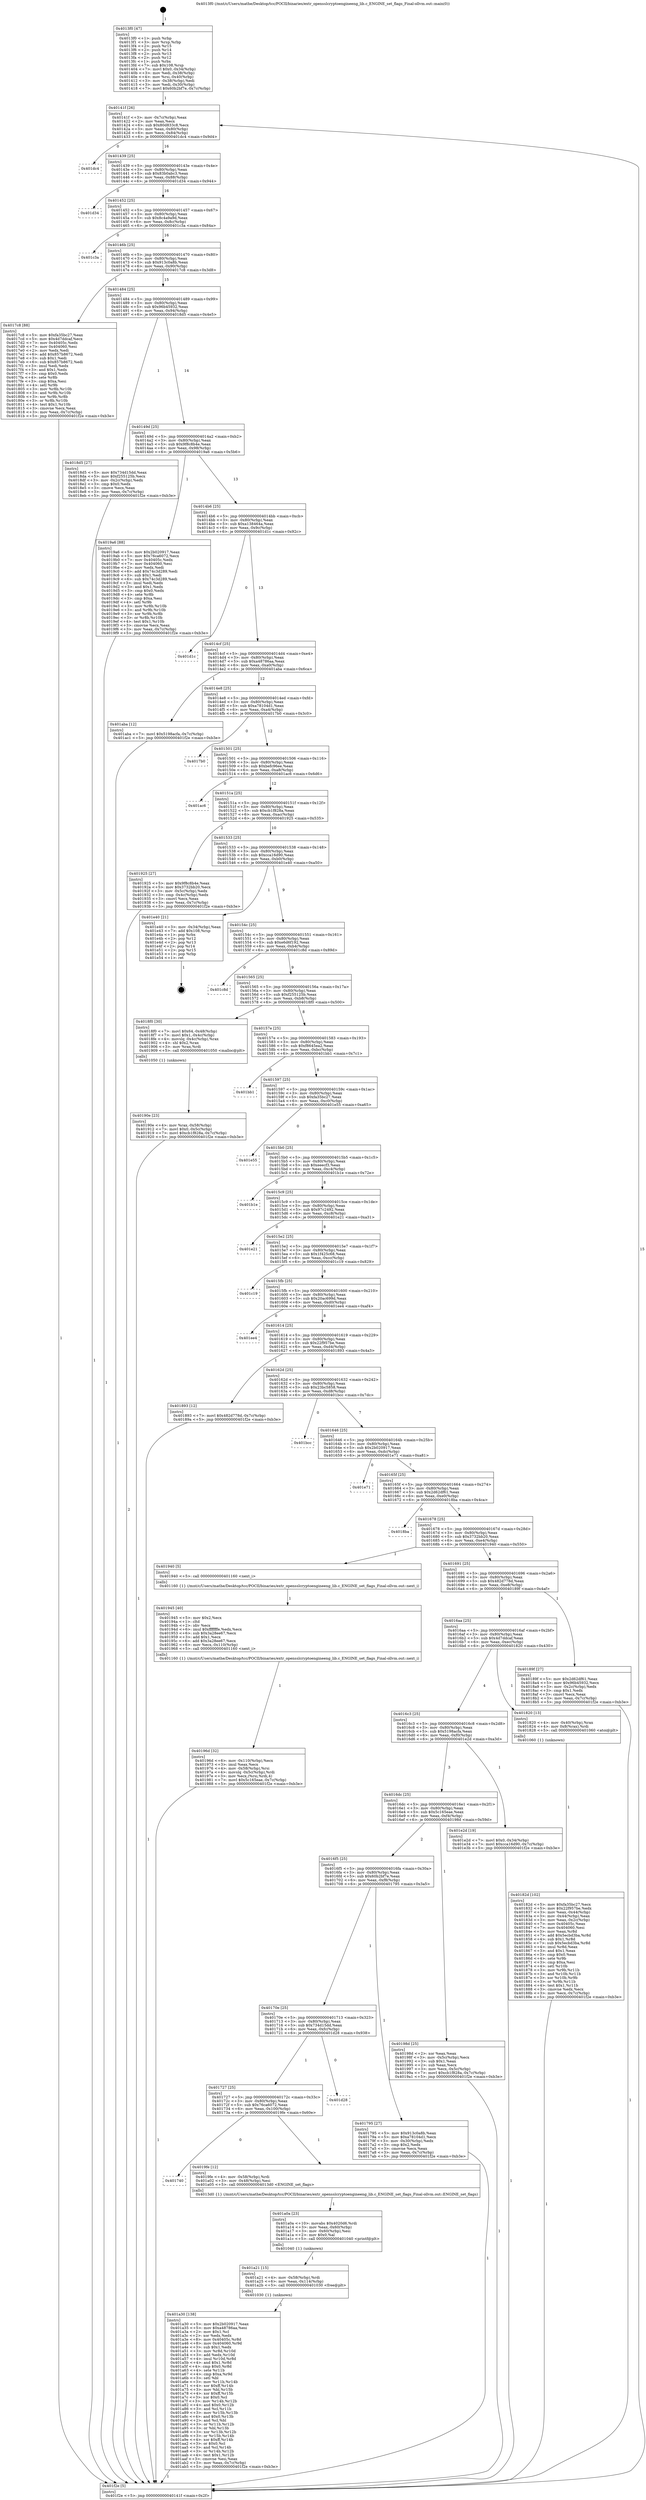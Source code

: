 digraph "0x4013f0" {
  label = "0x4013f0 (/mnt/c/Users/mathe/Desktop/tcc/POCII/binaries/extr_opensslcryptoengineeng_lib.c_ENGINE_set_flags_Final-ollvm.out::main(0))"
  labelloc = "t"
  node[shape=record]

  Entry [label="",width=0.3,height=0.3,shape=circle,fillcolor=black,style=filled]
  "0x40141f" [label="{
     0x40141f [26]\l
     | [instrs]\l
     &nbsp;&nbsp;0x40141f \<+3\>: mov -0x7c(%rbp),%eax\l
     &nbsp;&nbsp;0x401422 \<+2\>: mov %eax,%ecx\l
     &nbsp;&nbsp;0x401424 \<+6\>: sub $0x80d833c8,%ecx\l
     &nbsp;&nbsp;0x40142a \<+3\>: mov %eax,-0x80(%rbp)\l
     &nbsp;&nbsp;0x40142d \<+6\>: mov %ecx,-0x84(%rbp)\l
     &nbsp;&nbsp;0x401433 \<+6\>: je 0000000000401dc4 \<main+0x9d4\>\l
  }"]
  "0x401dc4" [label="{
     0x401dc4\l
  }", style=dashed]
  "0x401439" [label="{
     0x401439 [25]\l
     | [instrs]\l
     &nbsp;&nbsp;0x401439 \<+5\>: jmp 000000000040143e \<main+0x4e\>\l
     &nbsp;&nbsp;0x40143e \<+3\>: mov -0x80(%rbp),%eax\l
     &nbsp;&nbsp;0x401441 \<+5\>: sub $0x83b0abc3,%eax\l
     &nbsp;&nbsp;0x401446 \<+6\>: mov %eax,-0x88(%rbp)\l
     &nbsp;&nbsp;0x40144c \<+6\>: je 0000000000401d34 \<main+0x944\>\l
  }"]
  Exit [label="",width=0.3,height=0.3,shape=circle,fillcolor=black,style=filled,peripheries=2]
  "0x401d34" [label="{
     0x401d34\l
  }", style=dashed]
  "0x401452" [label="{
     0x401452 [25]\l
     | [instrs]\l
     &nbsp;&nbsp;0x401452 \<+5\>: jmp 0000000000401457 \<main+0x67\>\l
     &nbsp;&nbsp;0x401457 \<+3\>: mov -0x80(%rbp),%eax\l
     &nbsp;&nbsp;0x40145a \<+5\>: sub $0x8c4a9a9d,%eax\l
     &nbsp;&nbsp;0x40145f \<+6\>: mov %eax,-0x8c(%rbp)\l
     &nbsp;&nbsp;0x401465 \<+6\>: je 0000000000401c3a \<main+0x84a\>\l
  }"]
  "0x401a30" [label="{
     0x401a30 [138]\l
     | [instrs]\l
     &nbsp;&nbsp;0x401a30 \<+5\>: mov $0x2b020917,%eax\l
     &nbsp;&nbsp;0x401a35 \<+5\>: mov $0xa48786aa,%esi\l
     &nbsp;&nbsp;0x401a3a \<+2\>: mov $0x1,%cl\l
     &nbsp;&nbsp;0x401a3c \<+2\>: xor %edx,%edx\l
     &nbsp;&nbsp;0x401a3e \<+8\>: mov 0x40405c,%r8d\l
     &nbsp;&nbsp;0x401a46 \<+8\>: mov 0x404060,%r9d\l
     &nbsp;&nbsp;0x401a4e \<+3\>: sub $0x1,%edx\l
     &nbsp;&nbsp;0x401a51 \<+3\>: mov %r8d,%r10d\l
     &nbsp;&nbsp;0x401a54 \<+3\>: add %edx,%r10d\l
     &nbsp;&nbsp;0x401a57 \<+4\>: imul %r10d,%r8d\l
     &nbsp;&nbsp;0x401a5b \<+4\>: and $0x1,%r8d\l
     &nbsp;&nbsp;0x401a5f \<+4\>: cmp $0x0,%r8d\l
     &nbsp;&nbsp;0x401a63 \<+4\>: sete %r11b\l
     &nbsp;&nbsp;0x401a67 \<+4\>: cmp $0xa,%r9d\l
     &nbsp;&nbsp;0x401a6b \<+3\>: setl %bl\l
     &nbsp;&nbsp;0x401a6e \<+3\>: mov %r11b,%r14b\l
     &nbsp;&nbsp;0x401a71 \<+4\>: xor $0xff,%r14b\l
     &nbsp;&nbsp;0x401a75 \<+3\>: mov %bl,%r15b\l
     &nbsp;&nbsp;0x401a78 \<+4\>: xor $0xff,%r15b\l
     &nbsp;&nbsp;0x401a7c \<+3\>: xor $0x0,%cl\l
     &nbsp;&nbsp;0x401a7f \<+3\>: mov %r14b,%r12b\l
     &nbsp;&nbsp;0x401a82 \<+4\>: and $0x0,%r12b\l
     &nbsp;&nbsp;0x401a86 \<+3\>: and %cl,%r11b\l
     &nbsp;&nbsp;0x401a89 \<+3\>: mov %r15b,%r13b\l
     &nbsp;&nbsp;0x401a8c \<+4\>: and $0x0,%r13b\l
     &nbsp;&nbsp;0x401a90 \<+2\>: and %cl,%bl\l
     &nbsp;&nbsp;0x401a92 \<+3\>: or %r11b,%r12b\l
     &nbsp;&nbsp;0x401a95 \<+3\>: or %bl,%r13b\l
     &nbsp;&nbsp;0x401a98 \<+3\>: xor %r13b,%r12b\l
     &nbsp;&nbsp;0x401a9b \<+3\>: or %r15b,%r14b\l
     &nbsp;&nbsp;0x401a9e \<+4\>: xor $0xff,%r14b\l
     &nbsp;&nbsp;0x401aa2 \<+3\>: or $0x0,%cl\l
     &nbsp;&nbsp;0x401aa5 \<+3\>: and %cl,%r14b\l
     &nbsp;&nbsp;0x401aa8 \<+3\>: or %r14b,%r12b\l
     &nbsp;&nbsp;0x401aab \<+4\>: test $0x1,%r12b\l
     &nbsp;&nbsp;0x401aaf \<+3\>: cmovne %esi,%eax\l
     &nbsp;&nbsp;0x401ab2 \<+3\>: mov %eax,-0x7c(%rbp)\l
     &nbsp;&nbsp;0x401ab5 \<+5\>: jmp 0000000000401f2e \<main+0xb3e\>\l
  }"]
  "0x401c3a" [label="{
     0x401c3a\l
  }", style=dashed]
  "0x40146b" [label="{
     0x40146b [25]\l
     | [instrs]\l
     &nbsp;&nbsp;0x40146b \<+5\>: jmp 0000000000401470 \<main+0x80\>\l
     &nbsp;&nbsp;0x401470 \<+3\>: mov -0x80(%rbp),%eax\l
     &nbsp;&nbsp;0x401473 \<+5\>: sub $0x913c0a8b,%eax\l
     &nbsp;&nbsp;0x401478 \<+6\>: mov %eax,-0x90(%rbp)\l
     &nbsp;&nbsp;0x40147e \<+6\>: je 00000000004017c8 \<main+0x3d8\>\l
  }"]
  "0x401a21" [label="{
     0x401a21 [15]\l
     | [instrs]\l
     &nbsp;&nbsp;0x401a21 \<+4\>: mov -0x58(%rbp),%rdi\l
     &nbsp;&nbsp;0x401a25 \<+6\>: mov %eax,-0x114(%rbp)\l
     &nbsp;&nbsp;0x401a2b \<+5\>: call 0000000000401030 \<free@plt\>\l
     | [calls]\l
     &nbsp;&nbsp;0x401030 \{1\} (unknown)\l
  }"]
  "0x4017c8" [label="{
     0x4017c8 [88]\l
     | [instrs]\l
     &nbsp;&nbsp;0x4017c8 \<+5\>: mov $0xfa35bc27,%eax\l
     &nbsp;&nbsp;0x4017cd \<+5\>: mov $0x4d7ddcaf,%ecx\l
     &nbsp;&nbsp;0x4017d2 \<+7\>: mov 0x40405c,%edx\l
     &nbsp;&nbsp;0x4017d9 \<+7\>: mov 0x404060,%esi\l
     &nbsp;&nbsp;0x4017e0 \<+2\>: mov %edx,%edi\l
     &nbsp;&nbsp;0x4017e2 \<+6\>: add $0x857b8672,%edi\l
     &nbsp;&nbsp;0x4017e8 \<+3\>: sub $0x1,%edi\l
     &nbsp;&nbsp;0x4017eb \<+6\>: sub $0x857b8672,%edi\l
     &nbsp;&nbsp;0x4017f1 \<+3\>: imul %edi,%edx\l
     &nbsp;&nbsp;0x4017f4 \<+3\>: and $0x1,%edx\l
     &nbsp;&nbsp;0x4017f7 \<+3\>: cmp $0x0,%edx\l
     &nbsp;&nbsp;0x4017fa \<+4\>: sete %r8b\l
     &nbsp;&nbsp;0x4017fe \<+3\>: cmp $0xa,%esi\l
     &nbsp;&nbsp;0x401801 \<+4\>: setl %r9b\l
     &nbsp;&nbsp;0x401805 \<+3\>: mov %r8b,%r10b\l
     &nbsp;&nbsp;0x401808 \<+3\>: and %r9b,%r10b\l
     &nbsp;&nbsp;0x40180b \<+3\>: xor %r9b,%r8b\l
     &nbsp;&nbsp;0x40180e \<+3\>: or %r8b,%r10b\l
     &nbsp;&nbsp;0x401811 \<+4\>: test $0x1,%r10b\l
     &nbsp;&nbsp;0x401815 \<+3\>: cmovne %ecx,%eax\l
     &nbsp;&nbsp;0x401818 \<+3\>: mov %eax,-0x7c(%rbp)\l
     &nbsp;&nbsp;0x40181b \<+5\>: jmp 0000000000401f2e \<main+0xb3e\>\l
  }"]
  "0x401484" [label="{
     0x401484 [25]\l
     | [instrs]\l
     &nbsp;&nbsp;0x401484 \<+5\>: jmp 0000000000401489 \<main+0x99\>\l
     &nbsp;&nbsp;0x401489 \<+3\>: mov -0x80(%rbp),%eax\l
     &nbsp;&nbsp;0x40148c \<+5\>: sub $0x96b45932,%eax\l
     &nbsp;&nbsp;0x401491 \<+6\>: mov %eax,-0x94(%rbp)\l
     &nbsp;&nbsp;0x401497 \<+6\>: je 00000000004018d5 \<main+0x4e5\>\l
  }"]
  "0x401a0a" [label="{
     0x401a0a [23]\l
     | [instrs]\l
     &nbsp;&nbsp;0x401a0a \<+10\>: movabs $0x4020d6,%rdi\l
     &nbsp;&nbsp;0x401a14 \<+3\>: mov %eax,-0x60(%rbp)\l
     &nbsp;&nbsp;0x401a17 \<+3\>: mov -0x60(%rbp),%esi\l
     &nbsp;&nbsp;0x401a1a \<+2\>: mov $0x0,%al\l
     &nbsp;&nbsp;0x401a1c \<+5\>: call 0000000000401040 \<printf@plt\>\l
     | [calls]\l
     &nbsp;&nbsp;0x401040 \{1\} (unknown)\l
  }"]
  "0x4018d5" [label="{
     0x4018d5 [27]\l
     | [instrs]\l
     &nbsp;&nbsp;0x4018d5 \<+5\>: mov $0x734d15dd,%eax\l
     &nbsp;&nbsp;0x4018da \<+5\>: mov $0xf255125b,%ecx\l
     &nbsp;&nbsp;0x4018df \<+3\>: mov -0x2c(%rbp),%edx\l
     &nbsp;&nbsp;0x4018e2 \<+3\>: cmp $0x0,%edx\l
     &nbsp;&nbsp;0x4018e5 \<+3\>: cmove %ecx,%eax\l
     &nbsp;&nbsp;0x4018e8 \<+3\>: mov %eax,-0x7c(%rbp)\l
     &nbsp;&nbsp;0x4018eb \<+5\>: jmp 0000000000401f2e \<main+0xb3e\>\l
  }"]
  "0x40149d" [label="{
     0x40149d [25]\l
     | [instrs]\l
     &nbsp;&nbsp;0x40149d \<+5\>: jmp 00000000004014a2 \<main+0xb2\>\l
     &nbsp;&nbsp;0x4014a2 \<+3\>: mov -0x80(%rbp),%eax\l
     &nbsp;&nbsp;0x4014a5 \<+5\>: sub $0x9f8c8b4e,%eax\l
     &nbsp;&nbsp;0x4014aa \<+6\>: mov %eax,-0x98(%rbp)\l
     &nbsp;&nbsp;0x4014b0 \<+6\>: je 00000000004019a6 \<main+0x5b6\>\l
  }"]
  "0x401740" [label="{
     0x401740\l
  }", style=dashed]
  "0x4019a6" [label="{
     0x4019a6 [88]\l
     | [instrs]\l
     &nbsp;&nbsp;0x4019a6 \<+5\>: mov $0x2b020917,%eax\l
     &nbsp;&nbsp;0x4019ab \<+5\>: mov $0x76ca6072,%ecx\l
     &nbsp;&nbsp;0x4019b0 \<+7\>: mov 0x40405c,%edx\l
     &nbsp;&nbsp;0x4019b7 \<+7\>: mov 0x404060,%esi\l
     &nbsp;&nbsp;0x4019be \<+2\>: mov %edx,%edi\l
     &nbsp;&nbsp;0x4019c0 \<+6\>: add $0x74c3d289,%edi\l
     &nbsp;&nbsp;0x4019c6 \<+3\>: sub $0x1,%edi\l
     &nbsp;&nbsp;0x4019c9 \<+6\>: sub $0x74c3d289,%edi\l
     &nbsp;&nbsp;0x4019cf \<+3\>: imul %edi,%edx\l
     &nbsp;&nbsp;0x4019d2 \<+3\>: and $0x1,%edx\l
     &nbsp;&nbsp;0x4019d5 \<+3\>: cmp $0x0,%edx\l
     &nbsp;&nbsp;0x4019d8 \<+4\>: sete %r8b\l
     &nbsp;&nbsp;0x4019dc \<+3\>: cmp $0xa,%esi\l
     &nbsp;&nbsp;0x4019df \<+4\>: setl %r9b\l
     &nbsp;&nbsp;0x4019e3 \<+3\>: mov %r8b,%r10b\l
     &nbsp;&nbsp;0x4019e6 \<+3\>: and %r9b,%r10b\l
     &nbsp;&nbsp;0x4019e9 \<+3\>: xor %r9b,%r8b\l
     &nbsp;&nbsp;0x4019ec \<+3\>: or %r8b,%r10b\l
     &nbsp;&nbsp;0x4019ef \<+4\>: test $0x1,%r10b\l
     &nbsp;&nbsp;0x4019f3 \<+3\>: cmovne %ecx,%eax\l
     &nbsp;&nbsp;0x4019f6 \<+3\>: mov %eax,-0x7c(%rbp)\l
     &nbsp;&nbsp;0x4019f9 \<+5\>: jmp 0000000000401f2e \<main+0xb3e\>\l
  }"]
  "0x4014b6" [label="{
     0x4014b6 [25]\l
     | [instrs]\l
     &nbsp;&nbsp;0x4014b6 \<+5\>: jmp 00000000004014bb \<main+0xcb\>\l
     &nbsp;&nbsp;0x4014bb \<+3\>: mov -0x80(%rbp),%eax\l
     &nbsp;&nbsp;0x4014be \<+5\>: sub $0xa138464a,%eax\l
     &nbsp;&nbsp;0x4014c3 \<+6\>: mov %eax,-0x9c(%rbp)\l
     &nbsp;&nbsp;0x4014c9 \<+6\>: je 0000000000401d1c \<main+0x92c\>\l
  }"]
  "0x4019fe" [label="{
     0x4019fe [12]\l
     | [instrs]\l
     &nbsp;&nbsp;0x4019fe \<+4\>: mov -0x58(%rbp),%rdi\l
     &nbsp;&nbsp;0x401a02 \<+3\>: mov -0x48(%rbp),%esi\l
     &nbsp;&nbsp;0x401a05 \<+5\>: call 00000000004013d0 \<ENGINE_set_flags\>\l
     | [calls]\l
     &nbsp;&nbsp;0x4013d0 \{1\} (/mnt/c/Users/mathe/Desktop/tcc/POCII/binaries/extr_opensslcryptoengineeng_lib.c_ENGINE_set_flags_Final-ollvm.out::ENGINE_set_flags)\l
  }"]
  "0x401d1c" [label="{
     0x401d1c\l
  }", style=dashed]
  "0x4014cf" [label="{
     0x4014cf [25]\l
     | [instrs]\l
     &nbsp;&nbsp;0x4014cf \<+5\>: jmp 00000000004014d4 \<main+0xe4\>\l
     &nbsp;&nbsp;0x4014d4 \<+3\>: mov -0x80(%rbp),%eax\l
     &nbsp;&nbsp;0x4014d7 \<+5\>: sub $0xa48786aa,%eax\l
     &nbsp;&nbsp;0x4014dc \<+6\>: mov %eax,-0xa0(%rbp)\l
     &nbsp;&nbsp;0x4014e2 \<+6\>: je 0000000000401aba \<main+0x6ca\>\l
  }"]
  "0x401727" [label="{
     0x401727 [25]\l
     | [instrs]\l
     &nbsp;&nbsp;0x401727 \<+5\>: jmp 000000000040172c \<main+0x33c\>\l
     &nbsp;&nbsp;0x40172c \<+3\>: mov -0x80(%rbp),%eax\l
     &nbsp;&nbsp;0x40172f \<+5\>: sub $0x76ca6072,%eax\l
     &nbsp;&nbsp;0x401734 \<+6\>: mov %eax,-0x100(%rbp)\l
     &nbsp;&nbsp;0x40173a \<+6\>: je 00000000004019fe \<main+0x60e\>\l
  }"]
  "0x401aba" [label="{
     0x401aba [12]\l
     | [instrs]\l
     &nbsp;&nbsp;0x401aba \<+7\>: movl $0x5198acfa,-0x7c(%rbp)\l
     &nbsp;&nbsp;0x401ac1 \<+5\>: jmp 0000000000401f2e \<main+0xb3e\>\l
  }"]
  "0x4014e8" [label="{
     0x4014e8 [25]\l
     | [instrs]\l
     &nbsp;&nbsp;0x4014e8 \<+5\>: jmp 00000000004014ed \<main+0xfd\>\l
     &nbsp;&nbsp;0x4014ed \<+3\>: mov -0x80(%rbp),%eax\l
     &nbsp;&nbsp;0x4014f0 \<+5\>: sub $0xa78104d1,%eax\l
     &nbsp;&nbsp;0x4014f5 \<+6\>: mov %eax,-0xa4(%rbp)\l
     &nbsp;&nbsp;0x4014fb \<+6\>: je 00000000004017b0 \<main+0x3c0\>\l
  }"]
  "0x401d28" [label="{
     0x401d28\l
  }", style=dashed]
  "0x4017b0" [label="{
     0x4017b0\l
  }", style=dashed]
  "0x401501" [label="{
     0x401501 [25]\l
     | [instrs]\l
     &nbsp;&nbsp;0x401501 \<+5\>: jmp 0000000000401506 \<main+0x116\>\l
     &nbsp;&nbsp;0x401506 \<+3\>: mov -0x80(%rbp),%eax\l
     &nbsp;&nbsp;0x401509 \<+5\>: sub $0xbefc96ee,%eax\l
     &nbsp;&nbsp;0x40150e \<+6\>: mov %eax,-0xa8(%rbp)\l
     &nbsp;&nbsp;0x401514 \<+6\>: je 0000000000401ac6 \<main+0x6d6\>\l
  }"]
  "0x40196d" [label="{
     0x40196d [32]\l
     | [instrs]\l
     &nbsp;&nbsp;0x40196d \<+6\>: mov -0x110(%rbp),%ecx\l
     &nbsp;&nbsp;0x401973 \<+3\>: imul %eax,%ecx\l
     &nbsp;&nbsp;0x401976 \<+4\>: mov -0x58(%rbp),%rsi\l
     &nbsp;&nbsp;0x40197a \<+4\>: movslq -0x5c(%rbp),%rdi\l
     &nbsp;&nbsp;0x40197e \<+3\>: mov %ecx,(%rsi,%rdi,4)\l
     &nbsp;&nbsp;0x401981 \<+7\>: movl $0x5c165eae,-0x7c(%rbp)\l
     &nbsp;&nbsp;0x401988 \<+5\>: jmp 0000000000401f2e \<main+0xb3e\>\l
  }"]
  "0x401ac6" [label="{
     0x401ac6\l
  }", style=dashed]
  "0x40151a" [label="{
     0x40151a [25]\l
     | [instrs]\l
     &nbsp;&nbsp;0x40151a \<+5\>: jmp 000000000040151f \<main+0x12f\>\l
     &nbsp;&nbsp;0x40151f \<+3\>: mov -0x80(%rbp),%eax\l
     &nbsp;&nbsp;0x401522 \<+5\>: sub $0xcb1f828a,%eax\l
     &nbsp;&nbsp;0x401527 \<+6\>: mov %eax,-0xac(%rbp)\l
     &nbsp;&nbsp;0x40152d \<+6\>: je 0000000000401925 \<main+0x535\>\l
  }"]
  "0x401945" [label="{
     0x401945 [40]\l
     | [instrs]\l
     &nbsp;&nbsp;0x401945 \<+5\>: mov $0x2,%ecx\l
     &nbsp;&nbsp;0x40194a \<+1\>: cltd\l
     &nbsp;&nbsp;0x40194b \<+2\>: idiv %ecx\l
     &nbsp;&nbsp;0x40194d \<+6\>: imul $0xfffffffe,%edx,%ecx\l
     &nbsp;&nbsp;0x401953 \<+6\>: sub $0x3a28ee67,%ecx\l
     &nbsp;&nbsp;0x401959 \<+3\>: add $0x1,%ecx\l
     &nbsp;&nbsp;0x40195c \<+6\>: add $0x3a28ee67,%ecx\l
     &nbsp;&nbsp;0x401962 \<+6\>: mov %ecx,-0x110(%rbp)\l
     &nbsp;&nbsp;0x401968 \<+5\>: call 0000000000401160 \<next_i\>\l
     | [calls]\l
     &nbsp;&nbsp;0x401160 \{1\} (/mnt/c/Users/mathe/Desktop/tcc/POCII/binaries/extr_opensslcryptoengineeng_lib.c_ENGINE_set_flags_Final-ollvm.out::next_i)\l
  }"]
  "0x401925" [label="{
     0x401925 [27]\l
     | [instrs]\l
     &nbsp;&nbsp;0x401925 \<+5\>: mov $0x9f8c8b4e,%eax\l
     &nbsp;&nbsp;0x40192a \<+5\>: mov $0x3732bb20,%ecx\l
     &nbsp;&nbsp;0x40192f \<+3\>: mov -0x5c(%rbp),%edx\l
     &nbsp;&nbsp;0x401932 \<+3\>: cmp -0x4c(%rbp),%edx\l
     &nbsp;&nbsp;0x401935 \<+3\>: cmovl %ecx,%eax\l
     &nbsp;&nbsp;0x401938 \<+3\>: mov %eax,-0x7c(%rbp)\l
     &nbsp;&nbsp;0x40193b \<+5\>: jmp 0000000000401f2e \<main+0xb3e\>\l
  }"]
  "0x401533" [label="{
     0x401533 [25]\l
     | [instrs]\l
     &nbsp;&nbsp;0x401533 \<+5\>: jmp 0000000000401538 \<main+0x148\>\l
     &nbsp;&nbsp;0x401538 \<+3\>: mov -0x80(%rbp),%eax\l
     &nbsp;&nbsp;0x40153b \<+5\>: sub $0xcca16d90,%eax\l
     &nbsp;&nbsp;0x401540 \<+6\>: mov %eax,-0xb0(%rbp)\l
     &nbsp;&nbsp;0x401546 \<+6\>: je 0000000000401e40 \<main+0xa50\>\l
  }"]
  "0x40190e" [label="{
     0x40190e [23]\l
     | [instrs]\l
     &nbsp;&nbsp;0x40190e \<+4\>: mov %rax,-0x58(%rbp)\l
     &nbsp;&nbsp;0x401912 \<+7\>: movl $0x0,-0x5c(%rbp)\l
     &nbsp;&nbsp;0x401919 \<+7\>: movl $0xcb1f828a,-0x7c(%rbp)\l
     &nbsp;&nbsp;0x401920 \<+5\>: jmp 0000000000401f2e \<main+0xb3e\>\l
  }"]
  "0x401e40" [label="{
     0x401e40 [21]\l
     | [instrs]\l
     &nbsp;&nbsp;0x401e40 \<+3\>: mov -0x34(%rbp),%eax\l
     &nbsp;&nbsp;0x401e43 \<+7\>: add $0x108,%rsp\l
     &nbsp;&nbsp;0x401e4a \<+1\>: pop %rbx\l
     &nbsp;&nbsp;0x401e4b \<+2\>: pop %r12\l
     &nbsp;&nbsp;0x401e4d \<+2\>: pop %r13\l
     &nbsp;&nbsp;0x401e4f \<+2\>: pop %r14\l
     &nbsp;&nbsp;0x401e51 \<+2\>: pop %r15\l
     &nbsp;&nbsp;0x401e53 \<+1\>: pop %rbp\l
     &nbsp;&nbsp;0x401e54 \<+1\>: ret\l
  }"]
  "0x40154c" [label="{
     0x40154c [25]\l
     | [instrs]\l
     &nbsp;&nbsp;0x40154c \<+5\>: jmp 0000000000401551 \<main+0x161\>\l
     &nbsp;&nbsp;0x401551 \<+3\>: mov -0x80(%rbp),%eax\l
     &nbsp;&nbsp;0x401554 \<+5\>: sub $0xe6d6f192,%eax\l
     &nbsp;&nbsp;0x401559 \<+6\>: mov %eax,-0xb4(%rbp)\l
     &nbsp;&nbsp;0x40155f \<+6\>: je 0000000000401c8d \<main+0x89d\>\l
  }"]
  "0x40182d" [label="{
     0x40182d [102]\l
     | [instrs]\l
     &nbsp;&nbsp;0x40182d \<+5\>: mov $0xfa35bc27,%ecx\l
     &nbsp;&nbsp;0x401832 \<+5\>: mov $0x22f957be,%edx\l
     &nbsp;&nbsp;0x401837 \<+3\>: mov %eax,-0x44(%rbp)\l
     &nbsp;&nbsp;0x40183a \<+3\>: mov -0x44(%rbp),%eax\l
     &nbsp;&nbsp;0x40183d \<+3\>: mov %eax,-0x2c(%rbp)\l
     &nbsp;&nbsp;0x401840 \<+7\>: mov 0x40405c,%eax\l
     &nbsp;&nbsp;0x401847 \<+7\>: mov 0x404060,%esi\l
     &nbsp;&nbsp;0x40184e \<+3\>: mov %eax,%r8d\l
     &nbsp;&nbsp;0x401851 \<+7\>: add $0x5ecbd3ba,%r8d\l
     &nbsp;&nbsp;0x401858 \<+4\>: sub $0x1,%r8d\l
     &nbsp;&nbsp;0x40185c \<+7\>: sub $0x5ecbd3ba,%r8d\l
     &nbsp;&nbsp;0x401863 \<+4\>: imul %r8d,%eax\l
     &nbsp;&nbsp;0x401867 \<+3\>: and $0x1,%eax\l
     &nbsp;&nbsp;0x40186a \<+3\>: cmp $0x0,%eax\l
     &nbsp;&nbsp;0x40186d \<+4\>: sete %r9b\l
     &nbsp;&nbsp;0x401871 \<+3\>: cmp $0xa,%esi\l
     &nbsp;&nbsp;0x401874 \<+4\>: setl %r10b\l
     &nbsp;&nbsp;0x401878 \<+3\>: mov %r9b,%r11b\l
     &nbsp;&nbsp;0x40187b \<+3\>: and %r10b,%r11b\l
     &nbsp;&nbsp;0x40187e \<+3\>: xor %r10b,%r9b\l
     &nbsp;&nbsp;0x401881 \<+3\>: or %r9b,%r11b\l
     &nbsp;&nbsp;0x401884 \<+4\>: test $0x1,%r11b\l
     &nbsp;&nbsp;0x401888 \<+3\>: cmovne %edx,%ecx\l
     &nbsp;&nbsp;0x40188b \<+3\>: mov %ecx,-0x7c(%rbp)\l
     &nbsp;&nbsp;0x40188e \<+5\>: jmp 0000000000401f2e \<main+0xb3e\>\l
  }"]
  "0x401c8d" [label="{
     0x401c8d\l
  }", style=dashed]
  "0x401565" [label="{
     0x401565 [25]\l
     | [instrs]\l
     &nbsp;&nbsp;0x401565 \<+5\>: jmp 000000000040156a \<main+0x17a\>\l
     &nbsp;&nbsp;0x40156a \<+3\>: mov -0x80(%rbp),%eax\l
     &nbsp;&nbsp;0x40156d \<+5\>: sub $0xf255125b,%eax\l
     &nbsp;&nbsp;0x401572 \<+6\>: mov %eax,-0xb8(%rbp)\l
     &nbsp;&nbsp;0x401578 \<+6\>: je 00000000004018f0 \<main+0x500\>\l
  }"]
  "0x4013f0" [label="{
     0x4013f0 [47]\l
     | [instrs]\l
     &nbsp;&nbsp;0x4013f0 \<+1\>: push %rbp\l
     &nbsp;&nbsp;0x4013f1 \<+3\>: mov %rsp,%rbp\l
     &nbsp;&nbsp;0x4013f4 \<+2\>: push %r15\l
     &nbsp;&nbsp;0x4013f6 \<+2\>: push %r14\l
     &nbsp;&nbsp;0x4013f8 \<+2\>: push %r13\l
     &nbsp;&nbsp;0x4013fa \<+2\>: push %r12\l
     &nbsp;&nbsp;0x4013fc \<+1\>: push %rbx\l
     &nbsp;&nbsp;0x4013fd \<+7\>: sub $0x108,%rsp\l
     &nbsp;&nbsp;0x401404 \<+7\>: movl $0x0,-0x34(%rbp)\l
     &nbsp;&nbsp;0x40140b \<+3\>: mov %edi,-0x38(%rbp)\l
     &nbsp;&nbsp;0x40140e \<+4\>: mov %rsi,-0x40(%rbp)\l
     &nbsp;&nbsp;0x401412 \<+3\>: mov -0x38(%rbp),%edi\l
     &nbsp;&nbsp;0x401415 \<+3\>: mov %edi,-0x30(%rbp)\l
     &nbsp;&nbsp;0x401418 \<+7\>: movl $0x60b2bf7e,-0x7c(%rbp)\l
  }"]
  "0x4018f0" [label="{
     0x4018f0 [30]\l
     | [instrs]\l
     &nbsp;&nbsp;0x4018f0 \<+7\>: movl $0x64,-0x48(%rbp)\l
     &nbsp;&nbsp;0x4018f7 \<+7\>: movl $0x1,-0x4c(%rbp)\l
     &nbsp;&nbsp;0x4018fe \<+4\>: movslq -0x4c(%rbp),%rax\l
     &nbsp;&nbsp;0x401902 \<+4\>: shl $0x2,%rax\l
     &nbsp;&nbsp;0x401906 \<+3\>: mov %rax,%rdi\l
     &nbsp;&nbsp;0x401909 \<+5\>: call 0000000000401050 \<malloc@plt\>\l
     | [calls]\l
     &nbsp;&nbsp;0x401050 \{1\} (unknown)\l
  }"]
  "0x40157e" [label="{
     0x40157e [25]\l
     | [instrs]\l
     &nbsp;&nbsp;0x40157e \<+5\>: jmp 0000000000401583 \<main+0x193\>\l
     &nbsp;&nbsp;0x401583 \<+3\>: mov -0x80(%rbp),%eax\l
     &nbsp;&nbsp;0x401586 \<+5\>: sub $0xf8645ea2,%eax\l
     &nbsp;&nbsp;0x40158b \<+6\>: mov %eax,-0xbc(%rbp)\l
     &nbsp;&nbsp;0x401591 \<+6\>: je 0000000000401bb1 \<main+0x7c1\>\l
  }"]
  "0x401f2e" [label="{
     0x401f2e [5]\l
     | [instrs]\l
     &nbsp;&nbsp;0x401f2e \<+5\>: jmp 000000000040141f \<main+0x2f\>\l
  }"]
  "0x401bb1" [label="{
     0x401bb1\l
  }", style=dashed]
  "0x401597" [label="{
     0x401597 [25]\l
     | [instrs]\l
     &nbsp;&nbsp;0x401597 \<+5\>: jmp 000000000040159c \<main+0x1ac\>\l
     &nbsp;&nbsp;0x40159c \<+3\>: mov -0x80(%rbp),%eax\l
     &nbsp;&nbsp;0x40159f \<+5\>: sub $0xfa35bc27,%eax\l
     &nbsp;&nbsp;0x4015a4 \<+6\>: mov %eax,-0xc0(%rbp)\l
     &nbsp;&nbsp;0x4015aa \<+6\>: je 0000000000401e55 \<main+0xa65\>\l
  }"]
  "0x40170e" [label="{
     0x40170e [25]\l
     | [instrs]\l
     &nbsp;&nbsp;0x40170e \<+5\>: jmp 0000000000401713 \<main+0x323\>\l
     &nbsp;&nbsp;0x401713 \<+3\>: mov -0x80(%rbp),%eax\l
     &nbsp;&nbsp;0x401716 \<+5\>: sub $0x734d15dd,%eax\l
     &nbsp;&nbsp;0x40171b \<+6\>: mov %eax,-0xfc(%rbp)\l
     &nbsp;&nbsp;0x401721 \<+6\>: je 0000000000401d28 \<main+0x938\>\l
  }"]
  "0x401e55" [label="{
     0x401e55\l
  }", style=dashed]
  "0x4015b0" [label="{
     0x4015b0 [25]\l
     | [instrs]\l
     &nbsp;&nbsp;0x4015b0 \<+5\>: jmp 00000000004015b5 \<main+0x1c5\>\l
     &nbsp;&nbsp;0x4015b5 \<+3\>: mov -0x80(%rbp),%eax\l
     &nbsp;&nbsp;0x4015b8 \<+5\>: sub $0xeeecf3,%eax\l
     &nbsp;&nbsp;0x4015bd \<+6\>: mov %eax,-0xc4(%rbp)\l
     &nbsp;&nbsp;0x4015c3 \<+6\>: je 0000000000401b1e \<main+0x72e\>\l
  }"]
  "0x401795" [label="{
     0x401795 [27]\l
     | [instrs]\l
     &nbsp;&nbsp;0x401795 \<+5\>: mov $0x913c0a8b,%eax\l
     &nbsp;&nbsp;0x40179a \<+5\>: mov $0xa78104d1,%ecx\l
     &nbsp;&nbsp;0x40179f \<+3\>: mov -0x30(%rbp),%edx\l
     &nbsp;&nbsp;0x4017a2 \<+3\>: cmp $0x2,%edx\l
     &nbsp;&nbsp;0x4017a5 \<+3\>: cmovne %ecx,%eax\l
     &nbsp;&nbsp;0x4017a8 \<+3\>: mov %eax,-0x7c(%rbp)\l
     &nbsp;&nbsp;0x4017ab \<+5\>: jmp 0000000000401f2e \<main+0xb3e\>\l
  }"]
  "0x401b1e" [label="{
     0x401b1e\l
  }", style=dashed]
  "0x4015c9" [label="{
     0x4015c9 [25]\l
     | [instrs]\l
     &nbsp;&nbsp;0x4015c9 \<+5\>: jmp 00000000004015ce \<main+0x1de\>\l
     &nbsp;&nbsp;0x4015ce \<+3\>: mov -0x80(%rbp),%eax\l
     &nbsp;&nbsp;0x4015d1 \<+5\>: sub $0x97c2492,%eax\l
     &nbsp;&nbsp;0x4015d6 \<+6\>: mov %eax,-0xc8(%rbp)\l
     &nbsp;&nbsp;0x4015dc \<+6\>: je 0000000000401e21 \<main+0xa31\>\l
  }"]
  "0x4016f5" [label="{
     0x4016f5 [25]\l
     | [instrs]\l
     &nbsp;&nbsp;0x4016f5 \<+5\>: jmp 00000000004016fa \<main+0x30a\>\l
     &nbsp;&nbsp;0x4016fa \<+3\>: mov -0x80(%rbp),%eax\l
     &nbsp;&nbsp;0x4016fd \<+5\>: sub $0x60b2bf7e,%eax\l
     &nbsp;&nbsp;0x401702 \<+6\>: mov %eax,-0xf8(%rbp)\l
     &nbsp;&nbsp;0x401708 \<+6\>: je 0000000000401795 \<main+0x3a5\>\l
  }"]
  "0x401e21" [label="{
     0x401e21\l
  }", style=dashed]
  "0x4015e2" [label="{
     0x4015e2 [25]\l
     | [instrs]\l
     &nbsp;&nbsp;0x4015e2 \<+5\>: jmp 00000000004015e7 \<main+0x1f7\>\l
     &nbsp;&nbsp;0x4015e7 \<+3\>: mov -0x80(%rbp),%eax\l
     &nbsp;&nbsp;0x4015ea \<+5\>: sub $0x1f425c68,%eax\l
     &nbsp;&nbsp;0x4015ef \<+6\>: mov %eax,-0xcc(%rbp)\l
     &nbsp;&nbsp;0x4015f5 \<+6\>: je 0000000000401c19 \<main+0x829\>\l
  }"]
  "0x40198d" [label="{
     0x40198d [25]\l
     | [instrs]\l
     &nbsp;&nbsp;0x40198d \<+2\>: xor %eax,%eax\l
     &nbsp;&nbsp;0x40198f \<+3\>: mov -0x5c(%rbp),%ecx\l
     &nbsp;&nbsp;0x401992 \<+3\>: sub $0x1,%eax\l
     &nbsp;&nbsp;0x401995 \<+2\>: sub %eax,%ecx\l
     &nbsp;&nbsp;0x401997 \<+3\>: mov %ecx,-0x5c(%rbp)\l
     &nbsp;&nbsp;0x40199a \<+7\>: movl $0xcb1f828a,-0x7c(%rbp)\l
     &nbsp;&nbsp;0x4019a1 \<+5\>: jmp 0000000000401f2e \<main+0xb3e\>\l
  }"]
  "0x401c19" [label="{
     0x401c19\l
  }", style=dashed]
  "0x4015fb" [label="{
     0x4015fb [25]\l
     | [instrs]\l
     &nbsp;&nbsp;0x4015fb \<+5\>: jmp 0000000000401600 \<main+0x210\>\l
     &nbsp;&nbsp;0x401600 \<+3\>: mov -0x80(%rbp),%eax\l
     &nbsp;&nbsp;0x401603 \<+5\>: sub $0x20ac699d,%eax\l
     &nbsp;&nbsp;0x401608 \<+6\>: mov %eax,-0xd0(%rbp)\l
     &nbsp;&nbsp;0x40160e \<+6\>: je 0000000000401ee4 \<main+0xaf4\>\l
  }"]
  "0x4016dc" [label="{
     0x4016dc [25]\l
     | [instrs]\l
     &nbsp;&nbsp;0x4016dc \<+5\>: jmp 00000000004016e1 \<main+0x2f1\>\l
     &nbsp;&nbsp;0x4016e1 \<+3\>: mov -0x80(%rbp),%eax\l
     &nbsp;&nbsp;0x4016e4 \<+5\>: sub $0x5c165eae,%eax\l
     &nbsp;&nbsp;0x4016e9 \<+6\>: mov %eax,-0xf4(%rbp)\l
     &nbsp;&nbsp;0x4016ef \<+6\>: je 000000000040198d \<main+0x59d\>\l
  }"]
  "0x401ee4" [label="{
     0x401ee4\l
  }", style=dashed]
  "0x401614" [label="{
     0x401614 [25]\l
     | [instrs]\l
     &nbsp;&nbsp;0x401614 \<+5\>: jmp 0000000000401619 \<main+0x229\>\l
     &nbsp;&nbsp;0x401619 \<+3\>: mov -0x80(%rbp),%eax\l
     &nbsp;&nbsp;0x40161c \<+5\>: sub $0x22f957be,%eax\l
     &nbsp;&nbsp;0x401621 \<+6\>: mov %eax,-0xd4(%rbp)\l
     &nbsp;&nbsp;0x401627 \<+6\>: je 0000000000401893 \<main+0x4a3\>\l
  }"]
  "0x401e2d" [label="{
     0x401e2d [19]\l
     | [instrs]\l
     &nbsp;&nbsp;0x401e2d \<+7\>: movl $0x0,-0x34(%rbp)\l
     &nbsp;&nbsp;0x401e34 \<+7\>: movl $0xcca16d90,-0x7c(%rbp)\l
     &nbsp;&nbsp;0x401e3b \<+5\>: jmp 0000000000401f2e \<main+0xb3e\>\l
  }"]
  "0x401893" [label="{
     0x401893 [12]\l
     | [instrs]\l
     &nbsp;&nbsp;0x401893 \<+7\>: movl $0x482d778d,-0x7c(%rbp)\l
     &nbsp;&nbsp;0x40189a \<+5\>: jmp 0000000000401f2e \<main+0xb3e\>\l
  }"]
  "0x40162d" [label="{
     0x40162d [25]\l
     | [instrs]\l
     &nbsp;&nbsp;0x40162d \<+5\>: jmp 0000000000401632 \<main+0x242\>\l
     &nbsp;&nbsp;0x401632 \<+3\>: mov -0x80(%rbp),%eax\l
     &nbsp;&nbsp;0x401635 \<+5\>: sub $0x23bc5858,%eax\l
     &nbsp;&nbsp;0x40163a \<+6\>: mov %eax,-0xd8(%rbp)\l
     &nbsp;&nbsp;0x401640 \<+6\>: je 0000000000401bcc \<main+0x7dc\>\l
  }"]
  "0x4016c3" [label="{
     0x4016c3 [25]\l
     | [instrs]\l
     &nbsp;&nbsp;0x4016c3 \<+5\>: jmp 00000000004016c8 \<main+0x2d8\>\l
     &nbsp;&nbsp;0x4016c8 \<+3\>: mov -0x80(%rbp),%eax\l
     &nbsp;&nbsp;0x4016cb \<+5\>: sub $0x5198acfa,%eax\l
     &nbsp;&nbsp;0x4016d0 \<+6\>: mov %eax,-0xf0(%rbp)\l
     &nbsp;&nbsp;0x4016d6 \<+6\>: je 0000000000401e2d \<main+0xa3d\>\l
  }"]
  "0x401bcc" [label="{
     0x401bcc\l
  }", style=dashed]
  "0x401646" [label="{
     0x401646 [25]\l
     | [instrs]\l
     &nbsp;&nbsp;0x401646 \<+5\>: jmp 000000000040164b \<main+0x25b\>\l
     &nbsp;&nbsp;0x40164b \<+3\>: mov -0x80(%rbp),%eax\l
     &nbsp;&nbsp;0x40164e \<+5\>: sub $0x2b020917,%eax\l
     &nbsp;&nbsp;0x401653 \<+6\>: mov %eax,-0xdc(%rbp)\l
     &nbsp;&nbsp;0x401659 \<+6\>: je 0000000000401e71 \<main+0xa81\>\l
  }"]
  "0x401820" [label="{
     0x401820 [13]\l
     | [instrs]\l
     &nbsp;&nbsp;0x401820 \<+4\>: mov -0x40(%rbp),%rax\l
     &nbsp;&nbsp;0x401824 \<+4\>: mov 0x8(%rax),%rdi\l
     &nbsp;&nbsp;0x401828 \<+5\>: call 0000000000401060 \<atoi@plt\>\l
     | [calls]\l
     &nbsp;&nbsp;0x401060 \{1\} (unknown)\l
  }"]
  "0x401e71" [label="{
     0x401e71\l
  }", style=dashed]
  "0x40165f" [label="{
     0x40165f [25]\l
     | [instrs]\l
     &nbsp;&nbsp;0x40165f \<+5\>: jmp 0000000000401664 \<main+0x274\>\l
     &nbsp;&nbsp;0x401664 \<+3\>: mov -0x80(%rbp),%eax\l
     &nbsp;&nbsp;0x401667 \<+5\>: sub $0x2d62df61,%eax\l
     &nbsp;&nbsp;0x40166c \<+6\>: mov %eax,-0xe0(%rbp)\l
     &nbsp;&nbsp;0x401672 \<+6\>: je 00000000004018ba \<main+0x4ca\>\l
  }"]
  "0x4016aa" [label="{
     0x4016aa [25]\l
     | [instrs]\l
     &nbsp;&nbsp;0x4016aa \<+5\>: jmp 00000000004016af \<main+0x2bf\>\l
     &nbsp;&nbsp;0x4016af \<+3\>: mov -0x80(%rbp),%eax\l
     &nbsp;&nbsp;0x4016b2 \<+5\>: sub $0x4d7ddcaf,%eax\l
     &nbsp;&nbsp;0x4016b7 \<+6\>: mov %eax,-0xec(%rbp)\l
     &nbsp;&nbsp;0x4016bd \<+6\>: je 0000000000401820 \<main+0x430\>\l
  }"]
  "0x4018ba" [label="{
     0x4018ba\l
  }", style=dashed]
  "0x401678" [label="{
     0x401678 [25]\l
     | [instrs]\l
     &nbsp;&nbsp;0x401678 \<+5\>: jmp 000000000040167d \<main+0x28d\>\l
     &nbsp;&nbsp;0x40167d \<+3\>: mov -0x80(%rbp),%eax\l
     &nbsp;&nbsp;0x401680 \<+5\>: sub $0x3732bb20,%eax\l
     &nbsp;&nbsp;0x401685 \<+6\>: mov %eax,-0xe4(%rbp)\l
     &nbsp;&nbsp;0x40168b \<+6\>: je 0000000000401940 \<main+0x550\>\l
  }"]
  "0x40189f" [label="{
     0x40189f [27]\l
     | [instrs]\l
     &nbsp;&nbsp;0x40189f \<+5\>: mov $0x2d62df61,%eax\l
     &nbsp;&nbsp;0x4018a4 \<+5\>: mov $0x96b45932,%ecx\l
     &nbsp;&nbsp;0x4018a9 \<+3\>: mov -0x2c(%rbp),%edx\l
     &nbsp;&nbsp;0x4018ac \<+3\>: cmp $0x1,%edx\l
     &nbsp;&nbsp;0x4018af \<+3\>: cmovl %ecx,%eax\l
     &nbsp;&nbsp;0x4018b2 \<+3\>: mov %eax,-0x7c(%rbp)\l
     &nbsp;&nbsp;0x4018b5 \<+5\>: jmp 0000000000401f2e \<main+0xb3e\>\l
  }"]
  "0x401940" [label="{
     0x401940 [5]\l
     | [instrs]\l
     &nbsp;&nbsp;0x401940 \<+5\>: call 0000000000401160 \<next_i\>\l
     | [calls]\l
     &nbsp;&nbsp;0x401160 \{1\} (/mnt/c/Users/mathe/Desktop/tcc/POCII/binaries/extr_opensslcryptoengineeng_lib.c_ENGINE_set_flags_Final-ollvm.out::next_i)\l
  }"]
  "0x401691" [label="{
     0x401691 [25]\l
     | [instrs]\l
     &nbsp;&nbsp;0x401691 \<+5\>: jmp 0000000000401696 \<main+0x2a6\>\l
     &nbsp;&nbsp;0x401696 \<+3\>: mov -0x80(%rbp),%eax\l
     &nbsp;&nbsp;0x401699 \<+5\>: sub $0x482d778d,%eax\l
     &nbsp;&nbsp;0x40169e \<+6\>: mov %eax,-0xe8(%rbp)\l
     &nbsp;&nbsp;0x4016a4 \<+6\>: je 000000000040189f \<main+0x4af\>\l
  }"]
  Entry -> "0x4013f0" [label=" 1"]
  "0x40141f" -> "0x401dc4" [label=" 0"]
  "0x40141f" -> "0x401439" [label=" 16"]
  "0x401e40" -> Exit [label=" 1"]
  "0x401439" -> "0x401d34" [label=" 0"]
  "0x401439" -> "0x401452" [label=" 16"]
  "0x401e2d" -> "0x401f2e" [label=" 1"]
  "0x401452" -> "0x401c3a" [label=" 0"]
  "0x401452" -> "0x40146b" [label=" 16"]
  "0x401aba" -> "0x401f2e" [label=" 1"]
  "0x40146b" -> "0x4017c8" [label=" 1"]
  "0x40146b" -> "0x401484" [label=" 15"]
  "0x401a30" -> "0x401f2e" [label=" 1"]
  "0x401484" -> "0x4018d5" [label=" 1"]
  "0x401484" -> "0x40149d" [label=" 14"]
  "0x401a21" -> "0x401a30" [label=" 1"]
  "0x40149d" -> "0x4019a6" [label=" 1"]
  "0x40149d" -> "0x4014b6" [label=" 13"]
  "0x401a0a" -> "0x401a21" [label=" 1"]
  "0x4014b6" -> "0x401d1c" [label=" 0"]
  "0x4014b6" -> "0x4014cf" [label=" 13"]
  "0x4019fe" -> "0x401a0a" [label=" 1"]
  "0x4014cf" -> "0x401aba" [label=" 1"]
  "0x4014cf" -> "0x4014e8" [label=" 12"]
  "0x401727" -> "0x4019fe" [label=" 1"]
  "0x4014e8" -> "0x4017b0" [label=" 0"]
  "0x4014e8" -> "0x401501" [label=" 12"]
  "0x401727" -> "0x401740" [label=" 0"]
  "0x401501" -> "0x401ac6" [label=" 0"]
  "0x401501" -> "0x40151a" [label=" 12"]
  "0x40170e" -> "0x401d28" [label=" 0"]
  "0x40151a" -> "0x401925" [label=" 2"]
  "0x40151a" -> "0x401533" [label=" 10"]
  "0x40170e" -> "0x401727" [label=" 1"]
  "0x401533" -> "0x401e40" [label=" 1"]
  "0x401533" -> "0x40154c" [label=" 9"]
  "0x4019a6" -> "0x401f2e" [label=" 1"]
  "0x40154c" -> "0x401c8d" [label=" 0"]
  "0x40154c" -> "0x401565" [label=" 9"]
  "0x40198d" -> "0x401f2e" [label=" 1"]
  "0x401565" -> "0x4018f0" [label=" 1"]
  "0x401565" -> "0x40157e" [label=" 8"]
  "0x40196d" -> "0x401f2e" [label=" 1"]
  "0x40157e" -> "0x401bb1" [label=" 0"]
  "0x40157e" -> "0x401597" [label=" 8"]
  "0x401945" -> "0x40196d" [label=" 1"]
  "0x401597" -> "0x401e55" [label=" 0"]
  "0x401597" -> "0x4015b0" [label=" 8"]
  "0x401940" -> "0x401945" [label=" 1"]
  "0x4015b0" -> "0x401b1e" [label=" 0"]
  "0x4015b0" -> "0x4015c9" [label=" 8"]
  "0x401925" -> "0x401f2e" [label=" 2"]
  "0x4015c9" -> "0x401e21" [label=" 0"]
  "0x4015c9" -> "0x4015e2" [label=" 8"]
  "0x4018f0" -> "0x40190e" [label=" 1"]
  "0x4015e2" -> "0x401c19" [label=" 0"]
  "0x4015e2" -> "0x4015fb" [label=" 8"]
  "0x4018d5" -> "0x401f2e" [label=" 1"]
  "0x4015fb" -> "0x401ee4" [label=" 0"]
  "0x4015fb" -> "0x401614" [label=" 8"]
  "0x401893" -> "0x401f2e" [label=" 1"]
  "0x401614" -> "0x401893" [label=" 1"]
  "0x401614" -> "0x40162d" [label=" 7"]
  "0x40182d" -> "0x401f2e" [label=" 1"]
  "0x40162d" -> "0x401bcc" [label=" 0"]
  "0x40162d" -> "0x401646" [label=" 7"]
  "0x4017c8" -> "0x401f2e" [label=" 1"]
  "0x401646" -> "0x401e71" [label=" 0"]
  "0x401646" -> "0x40165f" [label=" 7"]
  "0x401f2e" -> "0x40141f" [label=" 15"]
  "0x40165f" -> "0x4018ba" [label=" 0"]
  "0x40165f" -> "0x401678" [label=" 7"]
  "0x401795" -> "0x401f2e" [label=" 1"]
  "0x401678" -> "0x401940" [label=" 1"]
  "0x401678" -> "0x401691" [label=" 6"]
  "0x4016f5" -> "0x40170e" [label=" 1"]
  "0x401691" -> "0x40189f" [label=" 1"]
  "0x401691" -> "0x4016aa" [label=" 5"]
  "0x4013f0" -> "0x40141f" [label=" 1"]
  "0x4016aa" -> "0x401820" [label=" 1"]
  "0x4016aa" -> "0x4016c3" [label=" 4"]
  "0x401820" -> "0x40182d" [label=" 1"]
  "0x4016c3" -> "0x401e2d" [label=" 1"]
  "0x4016c3" -> "0x4016dc" [label=" 3"]
  "0x40189f" -> "0x401f2e" [label=" 1"]
  "0x4016dc" -> "0x40198d" [label=" 1"]
  "0x4016dc" -> "0x4016f5" [label=" 2"]
  "0x40190e" -> "0x401f2e" [label=" 1"]
  "0x4016f5" -> "0x401795" [label=" 1"]
}
